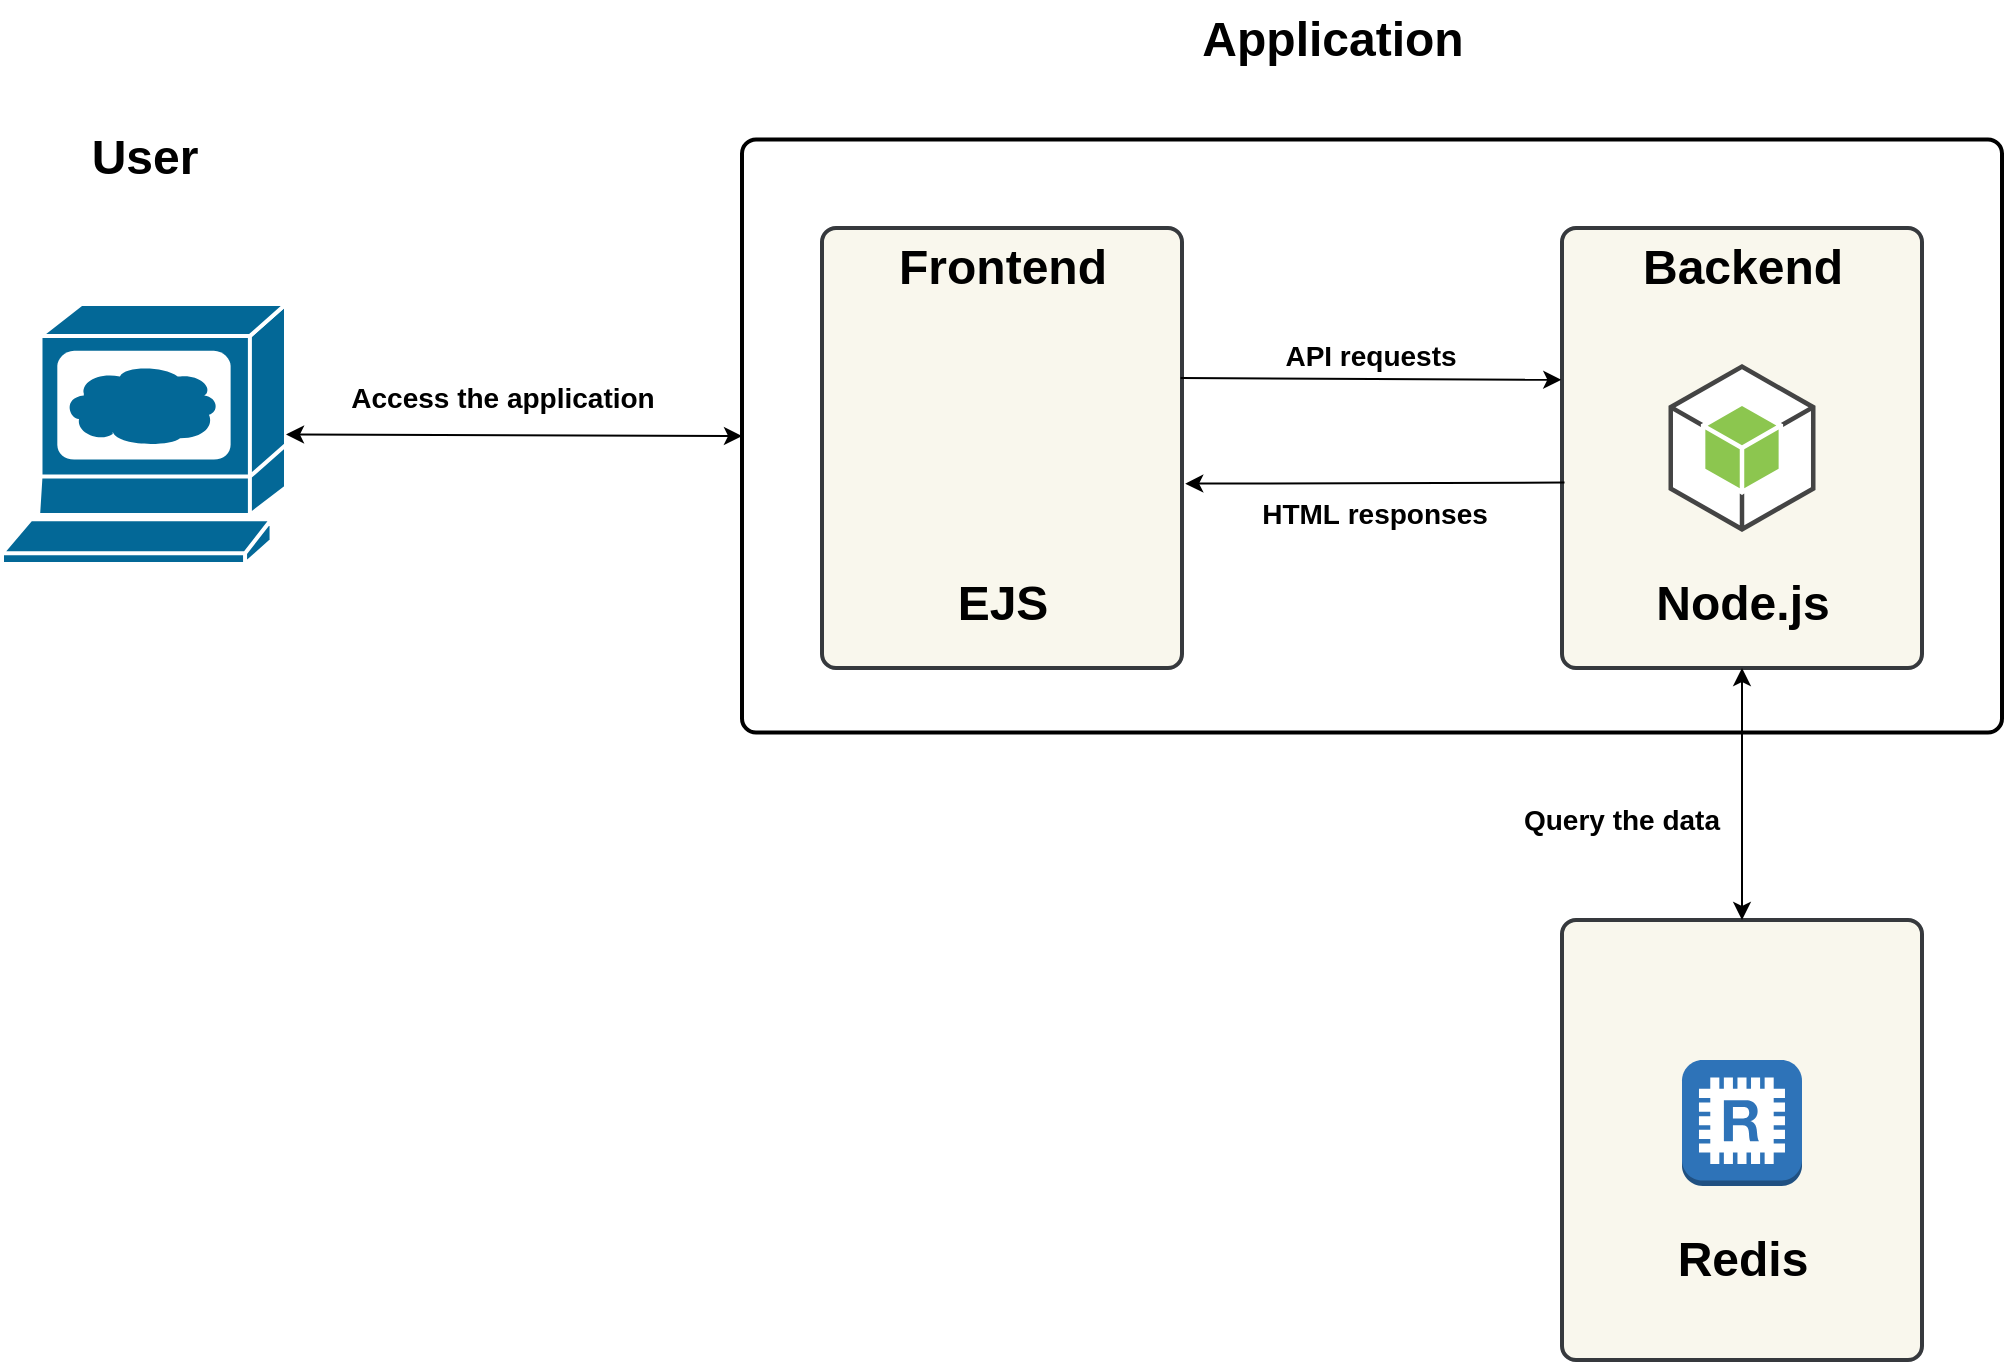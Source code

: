 <mxfile version="13.10.0" type="embed">
    <diagram id="DqwIvfknlscuTBBRpgxf" name="Page-1">
        <mxGraphModel dx="1521" dy="265" grid="1" gridSize="10" guides="1" tooltips="1" connect="1" arrows="1" fold="1" page="1" pageScale="1" pageWidth="827" pageHeight="1169" math="0" shadow="0">
            <root>
                <mxCell id="0"/>
                <mxCell id="1" parent="0"/>
                <mxCell id="hDUl_mrgvE461zw6lqxG-23" value="" style="rounded=1;whiteSpace=wrap;html=1;absoluteArcSize=1;arcSize=14;strokeWidth=2;fontSize=14;fillColor=#f9f7ed;strokeColor=#36393d;" parent="1" vertex="1">
                    <mxGeometry x="590.0" y="470" width="180" height="220" as="geometry"/>
                </mxCell>
                <mxCell id="hDUl_mrgvE461zw6lqxG-12" value="" style="rounded=1;whiteSpace=wrap;html=1;absoluteArcSize=1;arcSize=14;strokeWidth=2;" parent="1" vertex="1">
                    <mxGeometry x="180" y="79.75" width="630" height="296.5" as="geometry"/>
                </mxCell>
                <mxCell id="hDUl_mrgvE461zw6lqxG-2" value="" style="shape=mxgraph.cisco.computers_and_peripherals.web_browser;html=1;pointerEvents=1;dashed=0;fillColor=#036897;strokeColor=#ffffff;strokeWidth=2;verticalLabelPosition=bottom;verticalAlign=top;align=center;outlineConnect=0;" parent="1" vertex="1">
                    <mxGeometry x="-190" y="162" width="142" height="130" as="geometry"/>
                </mxCell>
                <mxCell id="hDUl_mrgvE461zw6lqxG-4" value="User" style="text;strokeColor=none;fillColor=none;html=1;fontSize=24;fontStyle=1;verticalAlign=middle;align=center;" parent="1" vertex="1">
                    <mxGeometry x="-169" y="69" width="100" height="40" as="geometry"/>
                </mxCell>
                <mxCell id="hDUl_mrgvE461zw6lqxG-6" value="" style="rounded=1;whiteSpace=wrap;html=1;absoluteArcSize=1;arcSize=14;strokeWidth=2;fillColor=#f9f7ed;strokeColor=#36393d;" parent="1" vertex="1">
                    <mxGeometry x="220" y="124" width="180" height="220" as="geometry"/>
                </mxCell>
                <mxCell id="hDUl_mrgvE461zw6lqxG-8" value="Frontend" style="text;strokeColor=none;fillColor=none;html=1;fontSize=24;fontStyle=1;verticalAlign=middle;align=center;" parent="1" vertex="1">
                    <mxGeometry x="260" y="124" width="100" height="40" as="geometry"/>
                </mxCell>
                <mxCell id="hDUl_mrgvE461zw6lqxG-10" value="" style="shape=image;html=1;verticalAlign=top;verticalLabelPosition=bottom;labelBackgroundColor=#ffffff;imageAspect=0;aspect=fixed;image=https://cdn4.iconfinder.com/data/icons/logos-3/600/React.js_logo-128.png" parent="1" vertex="1">
                    <mxGeometry x="246" y="164" width="128" height="128" as="geometry"/>
                </mxCell>
                <mxCell id="hDUl_mrgvE461zw6lqxG-11" value="EJS" style="text;strokeColor=none;fillColor=none;html=1;fontSize=24;fontStyle=1;verticalAlign=middle;align=center;" parent="1" vertex="1">
                    <mxGeometry x="260" y="292" width="100" height="40" as="geometry"/>
                </mxCell>
                <mxCell id="hDUl_mrgvE461zw6lqxG-14" value="" style="rounded=1;whiteSpace=wrap;html=1;absoluteArcSize=1;arcSize=14;strokeWidth=2;fillColor=#f9f7ed;strokeColor=#36393d;" parent="1" vertex="1">
                    <mxGeometry x="590" y="124" width="180" height="220" as="geometry"/>
                </mxCell>
                <mxCell id="hDUl_mrgvE461zw6lqxG-15" value="Backend" style="text;strokeColor=none;fillColor=none;html=1;fontSize=24;fontStyle=1;verticalAlign=middle;align=center;" parent="1" vertex="1">
                    <mxGeometry x="630" y="124" width="100" height="40" as="geometry"/>
                </mxCell>
                <mxCell id="hDUl_mrgvE461zw6lqxG-17" value="Application" style="text;strokeColor=none;fillColor=none;html=1;fontSize=24;fontStyle=1;verticalAlign=middle;align=center;" parent="1" vertex="1">
                    <mxGeometry x="425" y="10" width="100" height="40" as="geometry"/>
                </mxCell>
                <mxCell id="hDUl_mrgvE461zw6lqxG-21" value="API requests" style="endArrow=classic;html=1;fontStyle=1;fontSize=14;exitX=0.996;exitY=0.341;exitDx=0;exitDy=0;exitPerimeter=0;labelBorderColor=none;rounded=0;entryX=-0.002;entryY=0.345;entryDx=0;entryDy=0;entryPerimeter=0;verticalAlign=bottom;" parent="1" source="hDUl_mrgvE461zw6lqxG-6" target="hDUl_mrgvE461zw6lqxG-14" edge="1">
                    <mxGeometry width="50" height="50" relative="1" as="geometry">
                        <mxPoint x="440" y="210" as="sourcePoint"/>
                        <mxPoint x="590" y="197" as="targetPoint"/>
                    </mxGeometry>
                </mxCell>
                <mxCell id="hDUl_mrgvE461zw6lqxG-22" value="HTML&amp;nbsp;responses" style="endArrow=classic;html=1;horizontal=1;exitX=0.007;exitY=0.715;exitDx=0;exitDy=0;exitPerimeter=0;fontSize=14;fontStyle=1;entryX=1.009;entryY=0.581;entryDx=0;entryDy=0;entryPerimeter=0;verticalAlign=top;rounded=0;" parent="1" target="hDUl_mrgvE461zw6lqxG-6" edge="1">
                    <mxGeometry width="50" height="50" relative="1" as="geometry">
                        <mxPoint x="591.26" y="251.3" as="sourcePoint"/>
                        <mxPoint x="440" y="251.3" as="targetPoint"/>
                    </mxGeometry>
                </mxCell>
                <mxCell id="hDUl_mrgvE461zw6lqxG-24" value="Redis" style="text;strokeColor=none;fillColor=none;html=1;fontSize=24;fontStyle=1;verticalAlign=middle;align=center;" parent="1" vertex="1">
                    <mxGeometry x="630" y="620" width="100" height="40" as="geometry"/>
                </mxCell>
                <mxCell id="hDUl_mrgvE461zw6lqxG-25" value="Query the data" style="endArrow=classic;html=1;fontSize=14;entryX=0.5;entryY=1;entryDx=0;entryDy=0;fontStyle=1;verticalAlign=middle;rounded=0;jumpSize=6;shadow=0;sketch=0;exitX=0.5;exitY=0;exitDx=0;exitDy=0;startArrow=classic;startFill=1;align=right;" parent="1" source="hDUl_mrgvE461zw6lqxG-23" target="hDUl_mrgvE461zw6lqxG-14" edge="1">
                    <mxGeometry x="-0.206" y="10" width="50" height="50" relative="1" as="geometry">
                        <mxPoint x="680" y="450" as="sourcePoint"/>
                        <mxPoint x="700" y="360" as="targetPoint"/>
                        <mxPoint as="offset"/>
                    </mxGeometry>
                </mxCell>
                <mxCell id="hDUl_mrgvE461zw6lqxG-27" value="Access the application" style="endArrow=classic;startArrow=classic;html=1;shadow=0;fontSize=14;entryX=0;entryY=0.5;entryDx=0;entryDy=0;horizontal=1;verticalAlign=bottom;fontStyle=1;align=center;labelBorderColor=none;rounded=0;" parent="1" source="hDUl_mrgvE461zw6lqxG-2" target="hDUl_mrgvE461zw6lqxG-12" edge="1">
                    <mxGeometry x="-0.058" y="8" width="50" height="50" relative="1" as="geometry">
                        <mxPoint x="90" y="250" as="sourcePoint"/>
                        <mxPoint x="140" y="200" as="targetPoint"/>
                        <mxPoint as="offset"/>
                    </mxGeometry>
                </mxCell>
                <mxCell id="no3QTMKMuGNAWSqg1L_2-1" value="" style="outlineConnect=0;dashed=0;verticalLabelPosition=bottom;verticalAlign=top;align=center;html=1;shape=mxgraph.aws3.android;fillColor=#8CC64F;gradientColor=none;" parent="1" vertex="1">
                    <mxGeometry x="643.25" y="192" width="73.5" height="84" as="geometry"/>
                </mxCell>
                <mxCell id="no3QTMKMuGNAWSqg1L_2-4" value="Node.js" style="text;strokeColor=none;fillColor=none;html=1;fontSize=24;fontStyle=1;verticalAlign=middle;align=center;" parent="1" vertex="1">
                    <mxGeometry x="630" y="292" width="100" height="40" as="geometry"/>
                </mxCell>
                <mxCell id="2" value="" style="outlineConnect=0;dashed=0;verticalLabelPosition=bottom;verticalAlign=top;align=center;html=1;shape=mxgraph.aws3.redis;fillColor=#2E73B8;gradientColor=none;" vertex="1" parent="1">
                    <mxGeometry x="650" y="540" width="60" height="63" as="geometry"/>
                </mxCell>
            </root>
        </mxGraphModel>
    </diagram>
</mxfile>